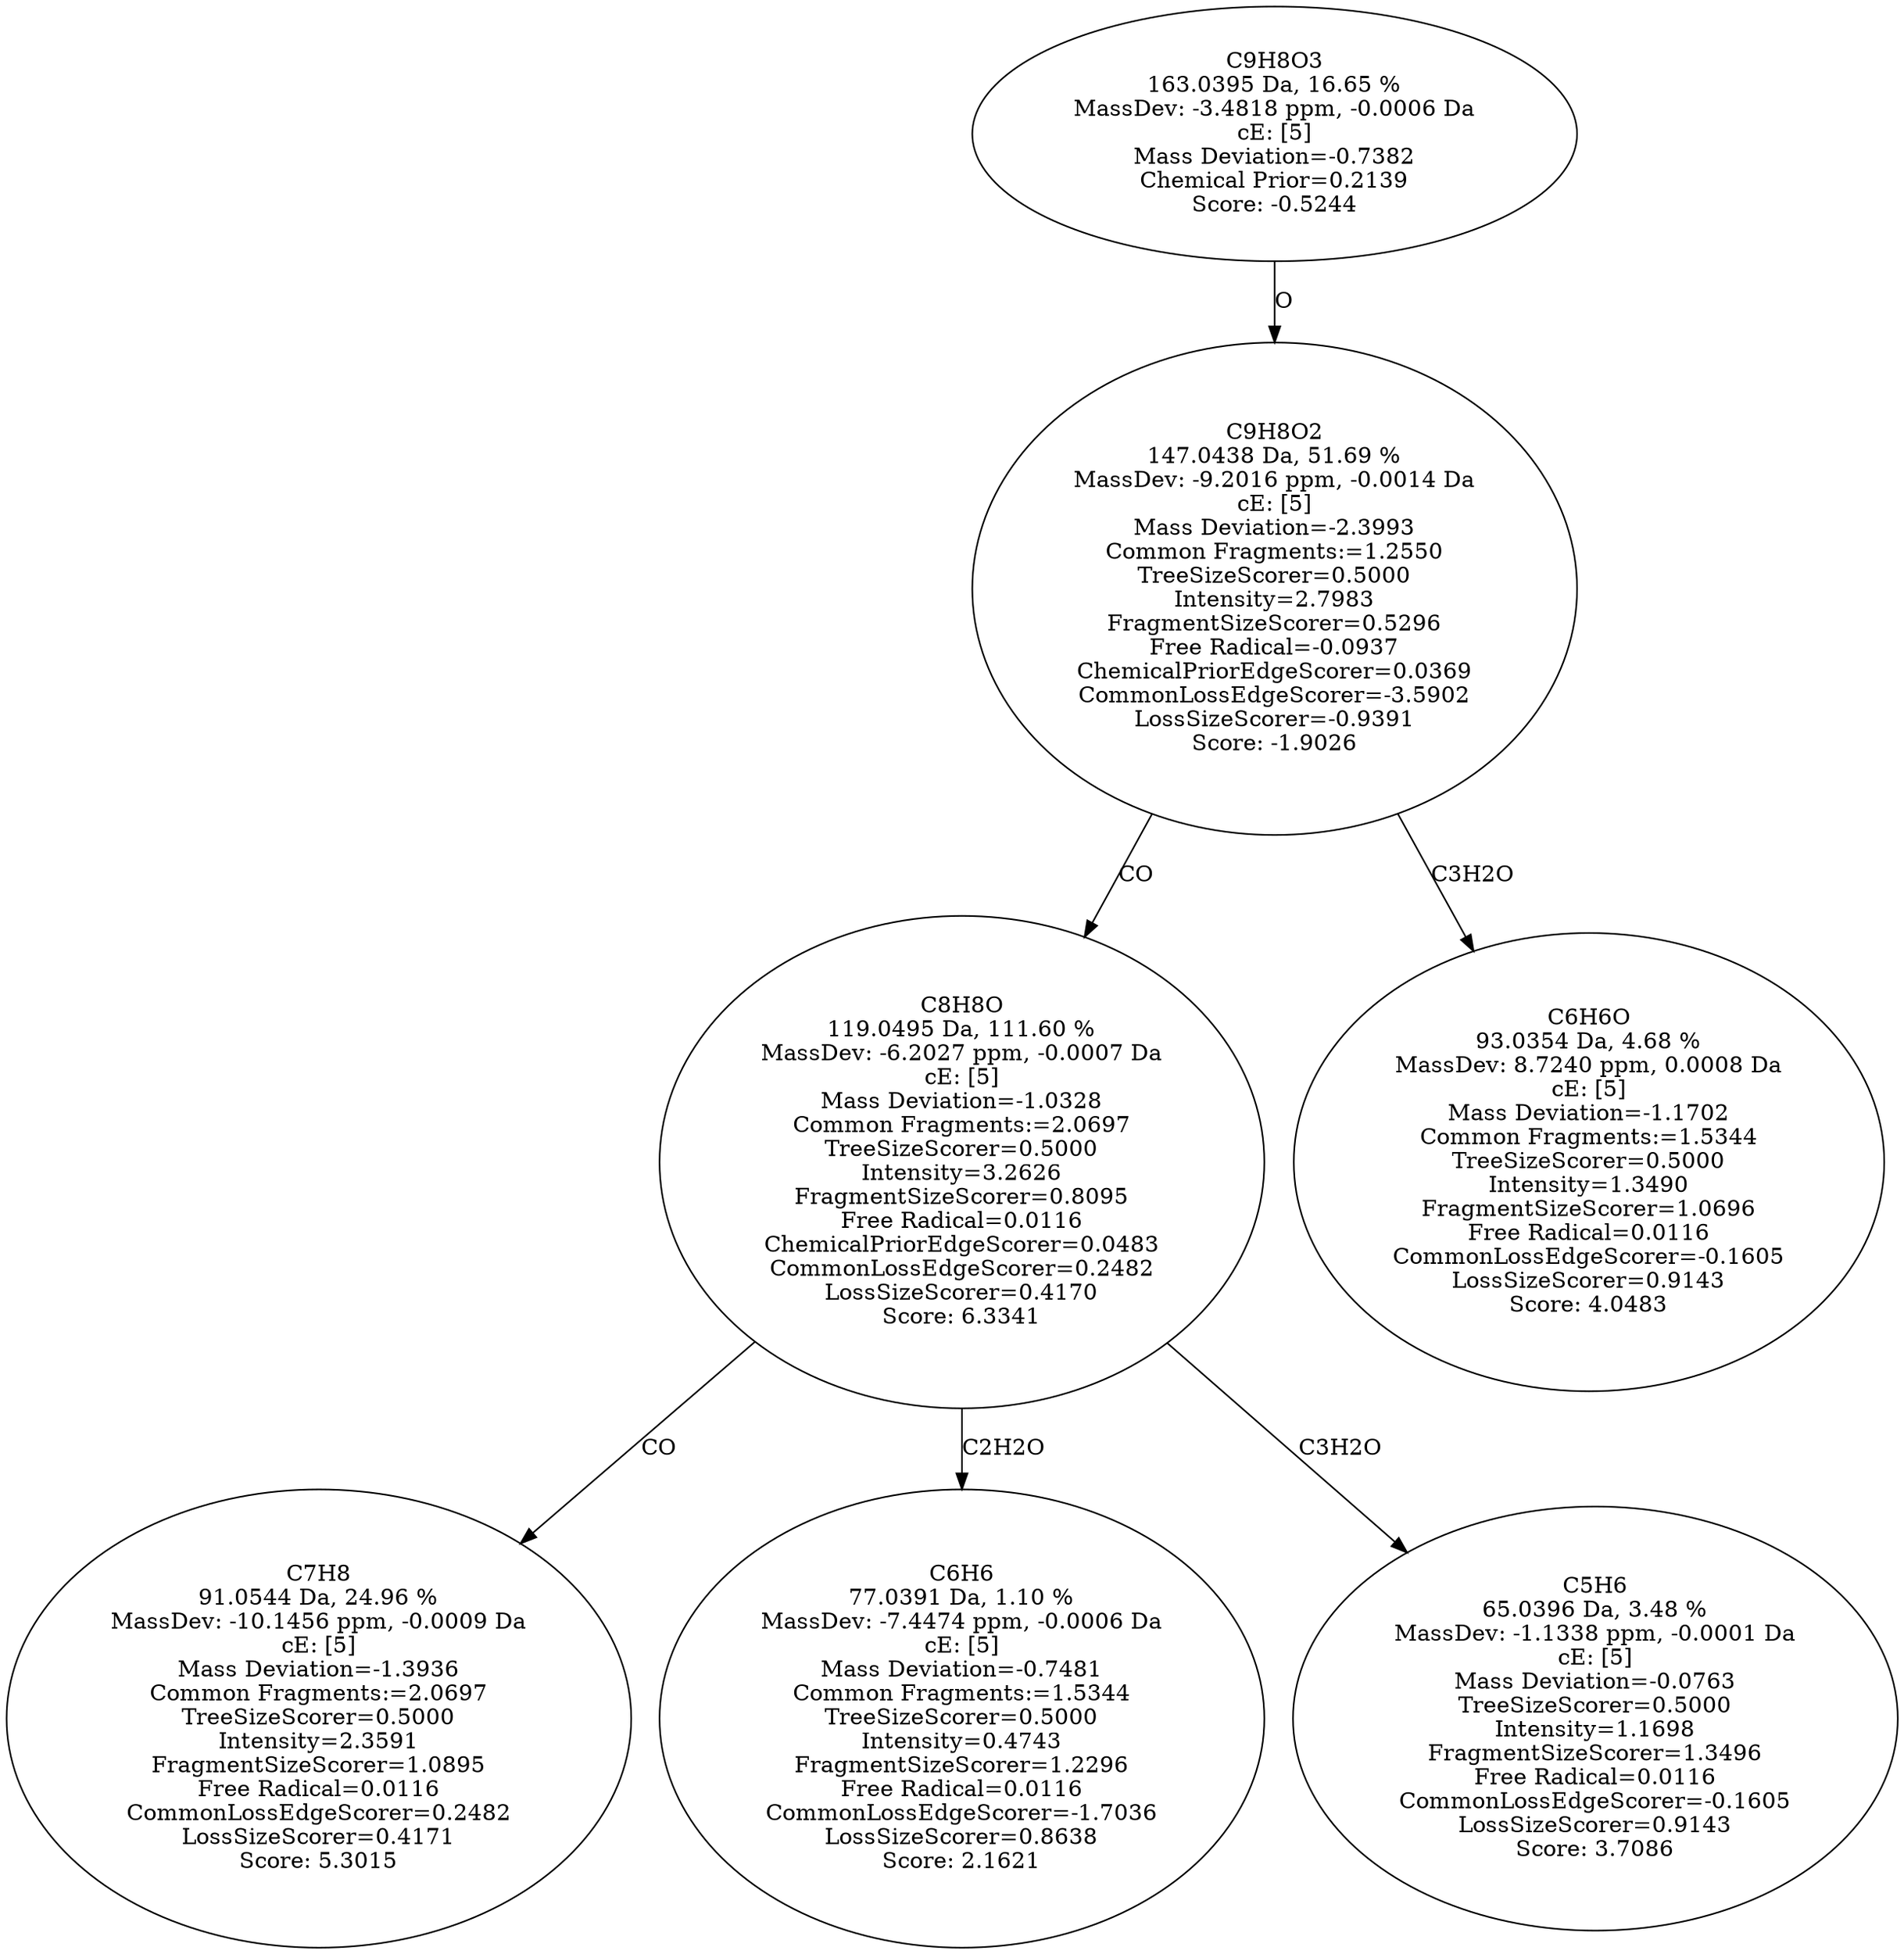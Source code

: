 strict digraph {
v1 [label="C7H8\n91.0544 Da, 24.96 %\nMassDev: -10.1456 ppm, -0.0009 Da\ncE: [5]\nMass Deviation=-1.3936\nCommon Fragments:=2.0697\nTreeSizeScorer=0.5000\nIntensity=2.3591\nFragmentSizeScorer=1.0895\nFree Radical=0.0116\nCommonLossEdgeScorer=0.2482\nLossSizeScorer=0.4171\nScore: 5.3015"];
v2 [label="C6H6\n77.0391 Da, 1.10 %\nMassDev: -7.4474 ppm, -0.0006 Da\ncE: [5]\nMass Deviation=-0.7481\nCommon Fragments:=1.5344\nTreeSizeScorer=0.5000\nIntensity=0.4743\nFragmentSizeScorer=1.2296\nFree Radical=0.0116\nCommonLossEdgeScorer=-1.7036\nLossSizeScorer=0.8638\nScore: 2.1621"];
v3 [label="C5H6\n65.0396 Da, 3.48 %\nMassDev: -1.1338 ppm, -0.0001 Da\ncE: [5]\nMass Deviation=-0.0763\nTreeSizeScorer=0.5000\nIntensity=1.1698\nFragmentSizeScorer=1.3496\nFree Radical=0.0116\nCommonLossEdgeScorer=-0.1605\nLossSizeScorer=0.9143\nScore: 3.7086"];
v4 [label="C8H8O\n119.0495 Da, 111.60 %\nMassDev: -6.2027 ppm, -0.0007 Da\ncE: [5]\nMass Deviation=-1.0328\nCommon Fragments:=2.0697\nTreeSizeScorer=0.5000\nIntensity=3.2626\nFragmentSizeScorer=0.8095\nFree Radical=0.0116\nChemicalPriorEdgeScorer=0.0483\nCommonLossEdgeScorer=0.2482\nLossSizeScorer=0.4170\nScore: 6.3341"];
v5 [label="C6H6O\n93.0354 Da, 4.68 %\nMassDev: 8.7240 ppm, 0.0008 Da\ncE: [5]\nMass Deviation=-1.1702\nCommon Fragments:=1.5344\nTreeSizeScorer=0.5000\nIntensity=1.3490\nFragmentSizeScorer=1.0696\nFree Radical=0.0116\nCommonLossEdgeScorer=-0.1605\nLossSizeScorer=0.9143\nScore: 4.0483"];
v6 [label="C9H8O2\n147.0438 Da, 51.69 %\nMassDev: -9.2016 ppm, -0.0014 Da\ncE: [5]\nMass Deviation=-2.3993\nCommon Fragments:=1.2550\nTreeSizeScorer=0.5000\nIntensity=2.7983\nFragmentSizeScorer=0.5296\nFree Radical=-0.0937\nChemicalPriorEdgeScorer=0.0369\nCommonLossEdgeScorer=-3.5902\nLossSizeScorer=-0.9391\nScore: -1.9026"];
v7 [label="C9H8O3\n163.0395 Da, 16.65 %\nMassDev: -3.4818 ppm, -0.0006 Da\ncE: [5]\nMass Deviation=-0.7382\nChemical Prior=0.2139\nScore: -0.5244"];
v4 -> v1 [label="CO"];
v4 -> v2 [label="C2H2O"];
v4 -> v3 [label="C3H2O"];
v6 -> v4 [label="CO"];
v6 -> v5 [label="C3H2O"];
v7 -> v6 [label="O"];
}